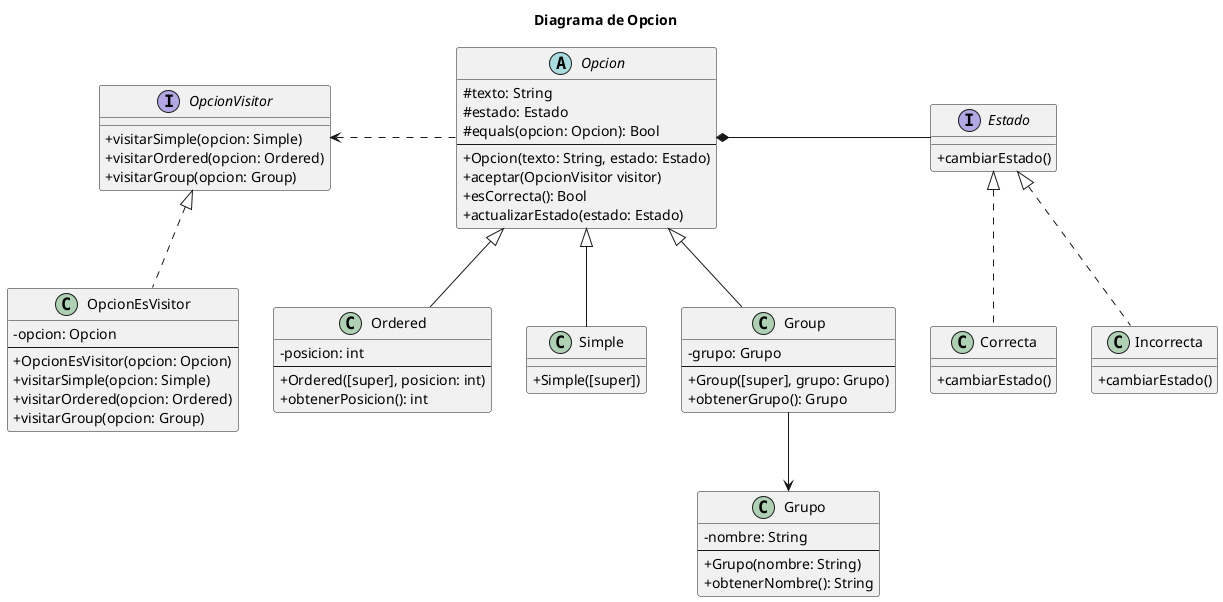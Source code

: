 @startuml diagrama de clases
skinparam classAttributeIconSize 0
title Diagrama de Opcion

abstract class Opcion {
    #texto: String
    #estado: Estado
    #equals(opcion: Opcion): Bool
    ---
    +Opcion(texto: String, estado: Estado)
    +aceptar(OpcionVisitor visitor)
    +esCorrecta(): Bool
    +actualizarEstado(estado: Estado)
}

class Ordered extends Opcion {
    -posicion: int
    ---
    +Ordered([super], posicion: int)
    +obtenerPosicion(): int
}

class Simple extends Opcion {
    +Simple([super])
}

class Group extends Opcion {
    -grupo: Grupo
    ---
    +Group([super], grupo: Grupo)
    +obtenerGrupo(): Grupo
}

interface Estado {
    + cambiarEstado()
}

class Correcta implements Estado {
    + cambiarEstado()
}

class Incorrecta implements Estado {
    + cambiarEstado()
}

class Grupo {
    -nombre: String
    ---
    +Grupo(nombre: String)
    +obtenerNombre(): String
}

interface OpcionVisitor {
    + visitarSimple(opcion: Simple)
    + visitarOrdered(opcion: Ordered)
    + visitarGroup(opcion: Group)
}

class OpcionEsVisitor implements OpcionVisitor {
    -opcion: Opcion
    ---
    + OpcionEsVisitor(opcion: Opcion)
    + visitarSimple(opcion: Simple)
    + visitarOrdered(opcion: Ordered)
    + visitarGroup(opcion: Group)
}

Opcion *- Estado
Group -d-> Grupo
Opcion .l.> OpcionVisitor

@enduml
